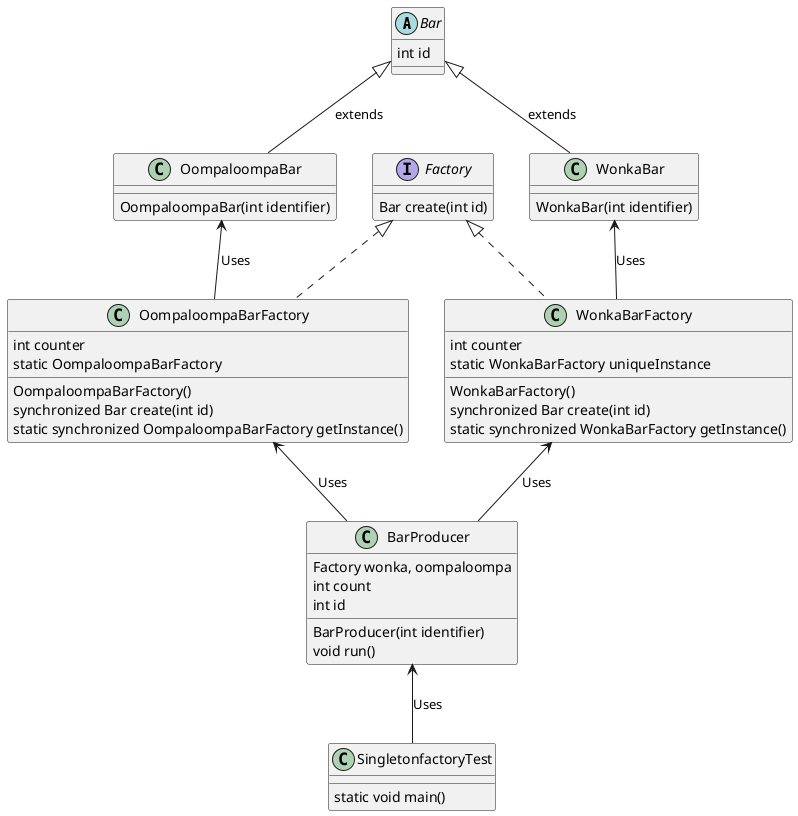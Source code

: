@startuml

abstract class Bar{
    int id
}

class BarProducer{
    Factory wonka, oompaloompa
    int count
    int id

    BarProducer(int identifier)
    void run()
}

interface Factory{
    Bar create(int id)
}

class OompaloompaBar{
    OompaloompaBar(int identifier)
}

class OompaloompaBarFactory{
    int counter
    static OompaloompaBarFactory

    OompaloompaBarFactory()
    synchronized Bar create(int id)
    static synchronized OompaloompaBarFactory getInstance()
}

class SingletonfactoryTest{
    static void main()
}

class WonkaBar{
    WonkaBar(int identifier)
}

class WonkaBarFactory{
    int counter
    static WonkaBarFactory uniqueInstance

    WonkaBarFactory()
    synchronized Bar create(int id)
    static synchronized WonkaBarFactory getInstance()
}

' interface <|--

BarProducer <-- SingletonfactoryTest: Uses

WonkaBar <-- WonkaBarFactory: Uses
OompaloompaBar <-- OompaloompaBarFactory: Uses

WonkaBar -up-|> Bar: extends
OompaloompaBar -up-|> Bar: extends

WonkaBarFactory <-- BarProducer: Uses
OompaloompaBarFactory <-- BarProducer: Uses

Factory <|.. WonkaBarFactory
Factory <|.. OompaloompaBarFactory

@enduml